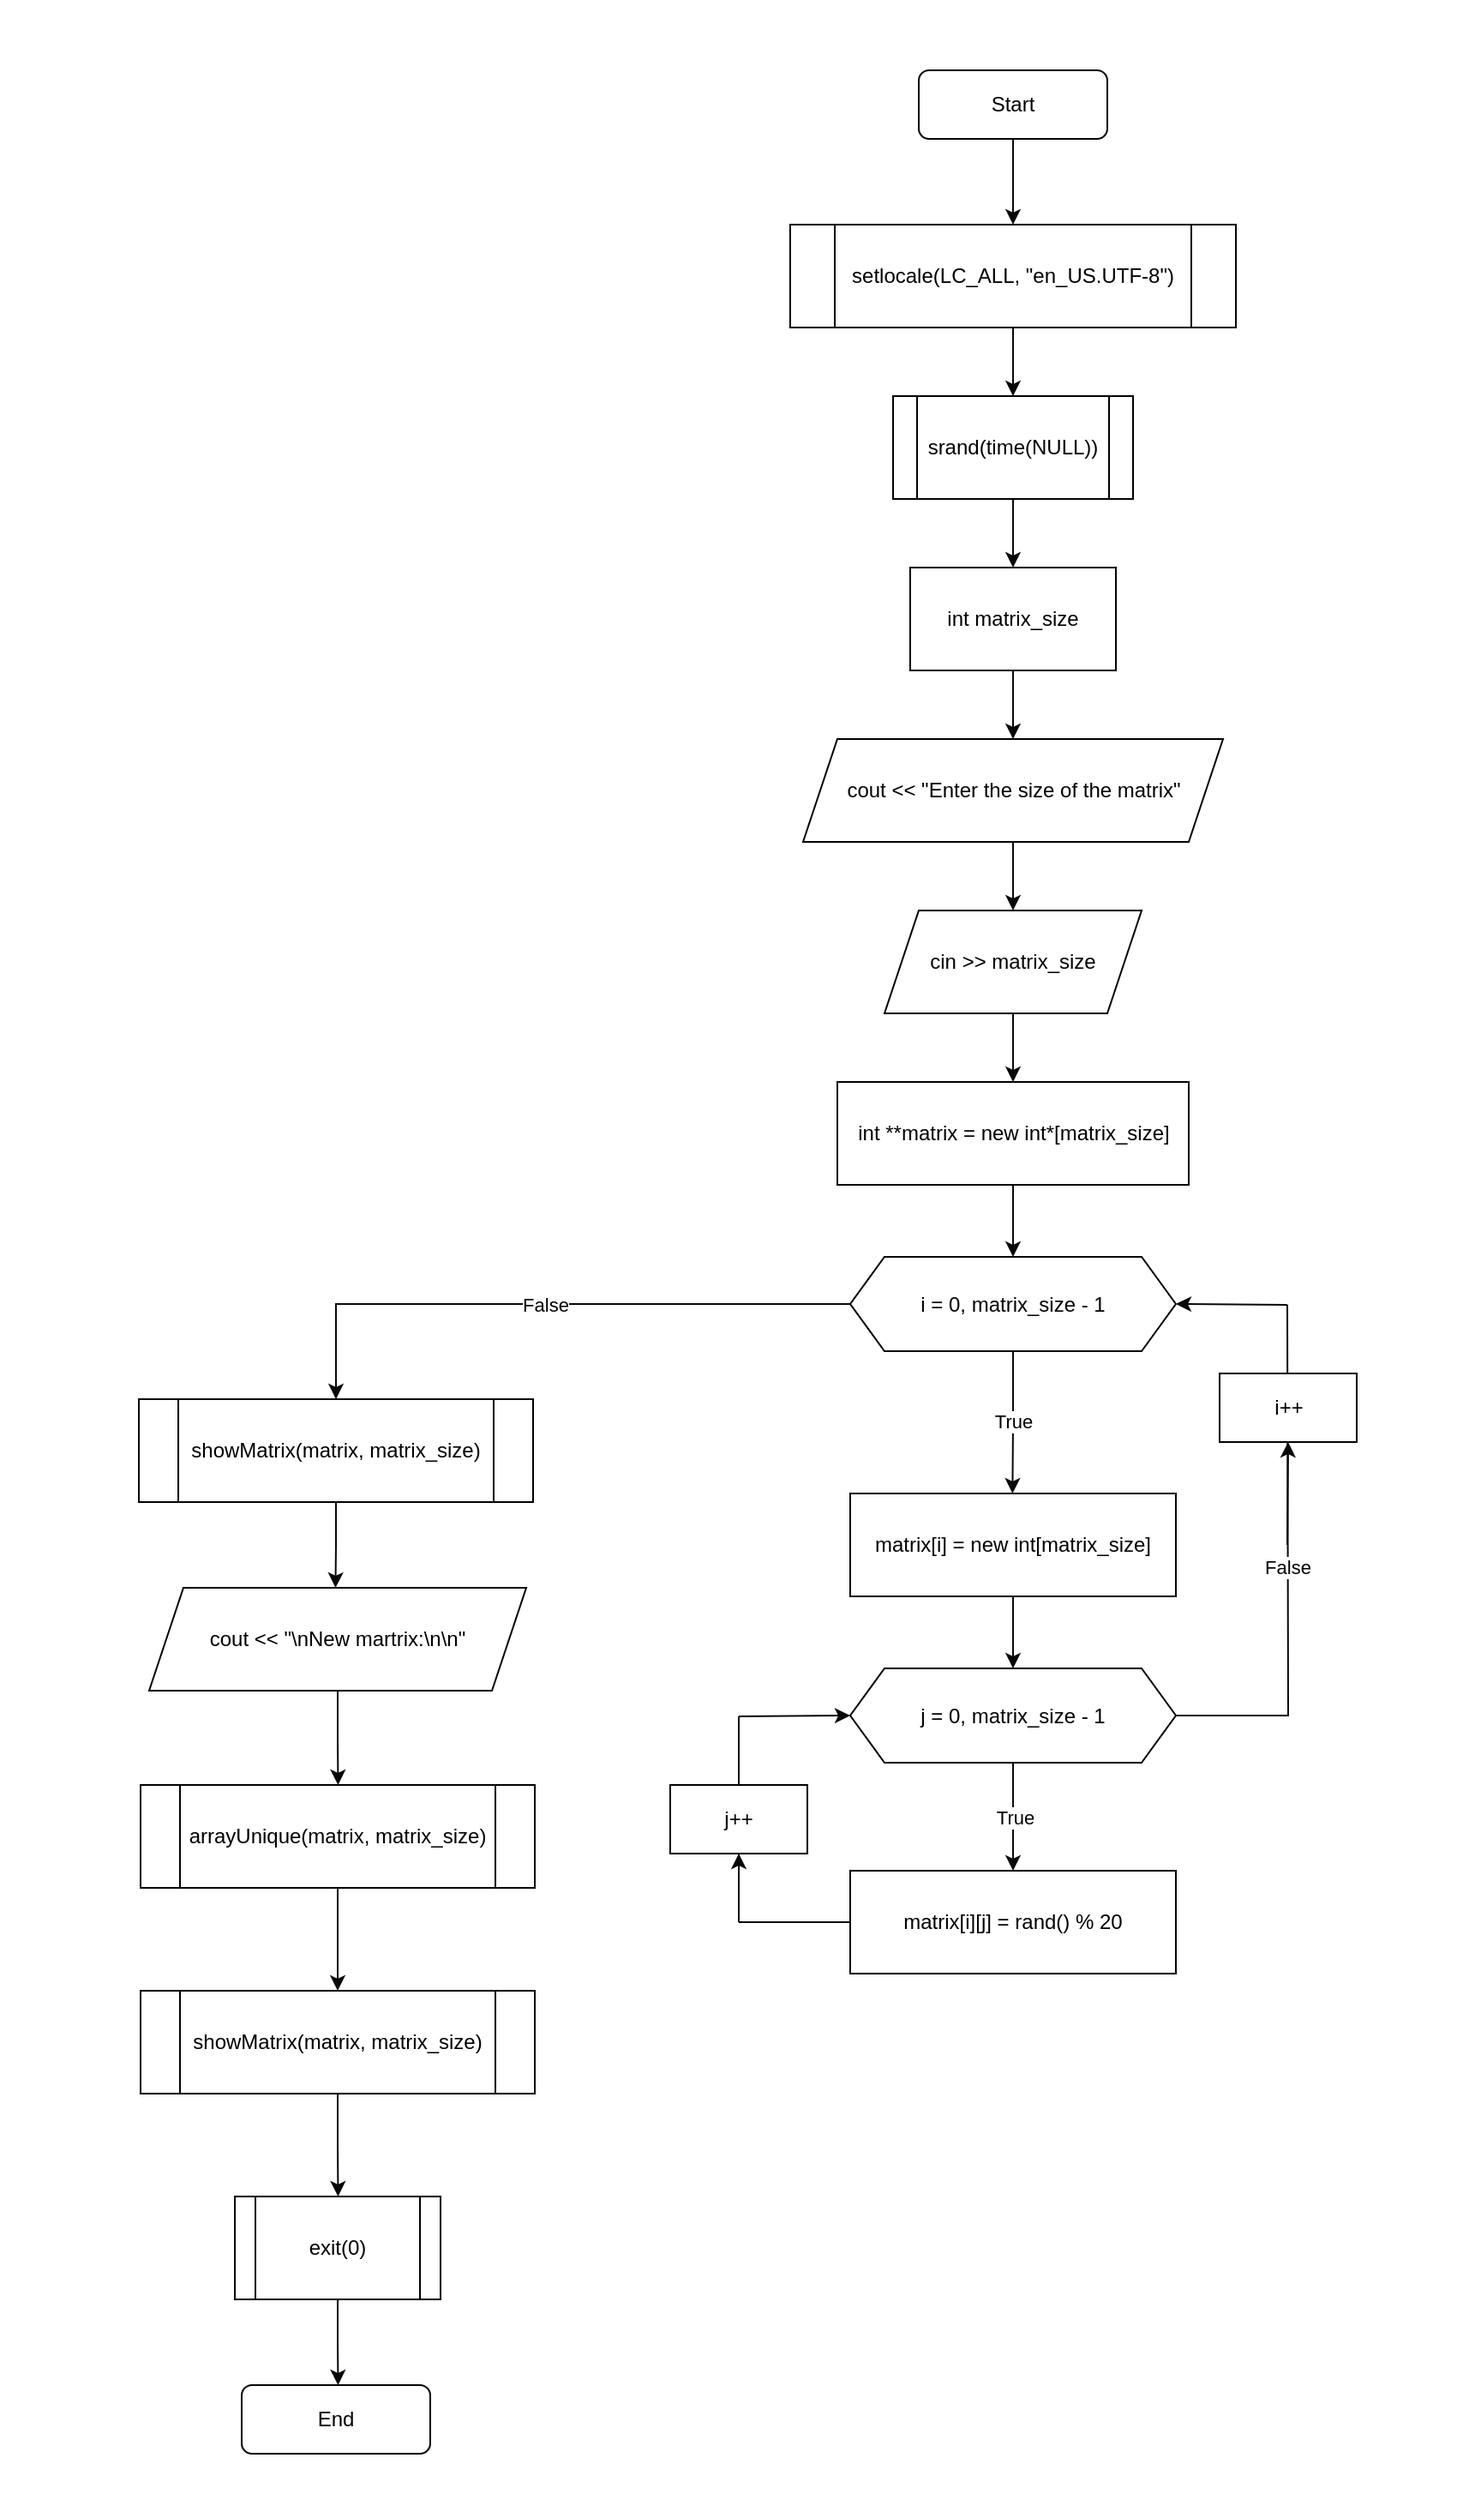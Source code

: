 <mxfile version="15.8.6" type="device"><diagram id="JRSvpDiW7h2PoCXboXVy" name="main"><mxGraphModel dx="2272" dy="1862" grid="1" gridSize="10" guides="1" tooltips="1" connect="1" arrows="1" fold="1" page="1" pageScale="1" pageWidth="850" pageHeight="1100" background="#FFFFFF" math="0" shadow="0"><root><mxCell id="JFkNUQo1AXeCRu9eKqTi-0"/><mxCell id="JFkNUQo1AXeCRu9eKqTi-1" parent="JFkNUQo1AXeCRu9eKqTi-0"/><mxCell id="h52Nm63Z-KgavrChe6wS-1" style="edgeStyle=orthogonalEdgeStyle;rounded=0;orthogonalLoop=1;jettySize=auto;html=1;endArrow=classic;endFill=1;targetPerimeterSpacing=0;strokeColor=#080808;" parent="JFkNUQo1AXeCRu9eKqTi-1" source="h52Nm63Z-KgavrChe6wS-0" edge="1"><mxGeometry relative="1" as="geometry"><mxPoint x="400" y="110" as="targetPoint"/></mxGeometry></mxCell><mxCell id="h52Nm63Z-KgavrChe6wS-0" value="Start" style="rounded=1;whiteSpace=wrap;html=1;fillColor=#FFFFFF;gradientColor=none;" parent="JFkNUQo1AXeCRu9eKqTi-1" vertex="1"><mxGeometry x="345" y="20" width="110" height="40" as="geometry"/></mxCell><mxCell id="h52Nm63Z-KgavrChe6wS-5" style="edgeStyle=orthogonalEdgeStyle;rounded=0;orthogonalLoop=1;jettySize=auto;html=1;endArrow=classic;endFill=1;targetPerimeterSpacing=0;strokeColor=#080808;" parent="JFkNUQo1AXeCRu9eKqTi-1" source="h52Nm63Z-KgavrChe6wS-4" target="h52Nm63Z-KgavrChe6wS-6" edge="1"><mxGeometry relative="1" as="geometry"><mxPoint x="400" y="220" as="targetPoint"/></mxGeometry></mxCell><mxCell id="h52Nm63Z-KgavrChe6wS-4" value="setlocale(LC_ALL, &quot;en_US.UTF-8&quot;)" style="shape=process;whiteSpace=wrap;html=1;backgroundOutline=1;rounded=0;fillColor=#FFFFFF;gradientColor=none;" parent="JFkNUQo1AXeCRu9eKqTi-1" vertex="1"><mxGeometry x="270" y="110" width="260" height="60" as="geometry"/></mxCell><mxCell id="h52Nm63Z-KgavrChe6wS-8" style="edgeStyle=orthogonalEdgeStyle;rounded=0;orthogonalLoop=1;jettySize=auto;html=1;entryX=0.5;entryY=0;entryDx=0;entryDy=0;endArrow=classic;endFill=1;targetPerimeterSpacing=0;strokeColor=#080808;" parent="JFkNUQo1AXeCRu9eKqTi-1" source="h52Nm63Z-KgavrChe6wS-6" target="h52Nm63Z-KgavrChe6wS-7" edge="1"><mxGeometry relative="1" as="geometry"/></mxCell><mxCell id="h52Nm63Z-KgavrChe6wS-6" value="srand(time(NULL))" style="shape=process;whiteSpace=wrap;html=1;backgroundOutline=1;rounded=0;fillColor=#FFFFFF;gradientColor=none;" parent="JFkNUQo1AXeCRu9eKqTi-1" vertex="1"><mxGeometry x="330" y="210" width="140" height="60" as="geometry"/></mxCell><mxCell id="h52Nm63Z-KgavrChe6wS-10" style="edgeStyle=orthogonalEdgeStyle;rounded=0;orthogonalLoop=1;jettySize=auto;html=1;exitX=0.5;exitY=1;exitDx=0;exitDy=0;entryX=0.5;entryY=0;entryDx=0;entryDy=0;endArrow=classic;endFill=1;targetPerimeterSpacing=0;strokeColor=#080808;" parent="JFkNUQo1AXeCRu9eKqTi-1" source="h52Nm63Z-KgavrChe6wS-7" target="h52Nm63Z-KgavrChe6wS-9" edge="1"><mxGeometry relative="1" as="geometry"/></mxCell><mxCell id="h52Nm63Z-KgavrChe6wS-7" value="int matrix_size" style="rounded=0;whiteSpace=wrap;html=1;fillColor=#FFFFFF;gradientColor=none;" parent="JFkNUQo1AXeCRu9eKqTi-1" vertex="1"><mxGeometry x="340" y="310" width="120" height="60" as="geometry"/></mxCell><mxCell id="h52Nm63Z-KgavrChe6wS-13" style="edgeStyle=orthogonalEdgeStyle;rounded=0;orthogonalLoop=1;jettySize=auto;html=1;exitX=0.5;exitY=1;exitDx=0;exitDy=0;entryX=0.5;entryY=0;entryDx=0;entryDy=0;endArrow=classic;endFill=1;targetPerimeterSpacing=0;strokeColor=#080808;" parent="JFkNUQo1AXeCRu9eKqTi-1" source="h52Nm63Z-KgavrChe6wS-9" target="h52Nm63Z-KgavrChe6wS-12" edge="1"><mxGeometry relative="1" as="geometry"/></mxCell><mxCell id="h52Nm63Z-KgavrChe6wS-9" value="cout &amp;lt;&amp;lt; &quot;Enter the size of the matrix&quot;" style="shape=parallelogram;perimeter=parallelogramPerimeter;whiteSpace=wrap;html=1;fixedSize=1;rounded=0;fillColor=#FFFFFF;gradientColor=none;" parent="JFkNUQo1AXeCRu9eKqTi-1" vertex="1"><mxGeometry x="277.5" y="410" width="245" height="60" as="geometry"/></mxCell><mxCell id="h52Nm63Z-KgavrChe6wS-14" style="edgeStyle=orthogonalEdgeStyle;rounded=0;orthogonalLoop=1;jettySize=auto;html=1;endArrow=classic;endFill=1;targetPerimeterSpacing=0;strokeColor=#080808;" parent="JFkNUQo1AXeCRu9eKqTi-1" source="h52Nm63Z-KgavrChe6wS-12" edge="1"><mxGeometry relative="1" as="geometry"><mxPoint x="400" y="610" as="targetPoint"/></mxGeometry></mxCell><mxCell id="h52Nm63Z-KgavrChe6wS-12" value="cin &amp;gt;&amp;gt; matrix_size" style="shape=parallelogram;perimeter=parallelogramPerimeter;whiteSpace=wrap;html=1;fixedSize=1;rounded=0;fillColor=#FFFFFF;gradientColor=none;" parent="JFkNUQo1AXeCRu9eKqTi-1" vertex="1"><mxGeometry x="325" y="510" width="150" height="60" as="geometry"/></mxCell><mxCell id="h52Nm63Z-KgavrChe6wS-17" style="edgeStyle=orthogonalEdgeStyle;rounded=0;orthogonalLoop=1;jettySize=auto;html=1;endArrow=classic;endFill=1;targetPerimeterSpacing=0;strokeColor=#080808;exitX=0.5;exitY=1;exitDx=0;exitDy=0;" parent="JFkNUQo1AXeCRu9eKqTi-1" source="h52Nm63Z-KgavrChe6wS-15" edge="1"><mxGeometry relative="1" as="geometry"><mxPoint x="400" y="712" as="targetPoint"/><mxPoint x="400" y="672" as="sourcePoint"/></mxGeometry></mxCell><mxCell id="h52Nm63Z-KgavrChe6wS-15" value="int **matrix = new int*[matrix_size]" style="rounded=0;whiteSpace=wrap;html=1;fillColor=#FFFFFF;gradientColor=none;" parent="JFkNUQo1AXeCRu9eKqTi-1" vertex="1"><mxGeometry x="297.5" y="610" width="205" height="60" as="geometry"/></mxCell><mxCell id="sp-TkK4F0KxlxCpEr0rW-1" value="False" style="edgeStyle=orthogonalEdgeStyle;rounded=0;orthogonalLoop=1;jettySize=auto;html=1;endArrow=classic;endFill=1;targetPerimeterSpacing=0;strokeColor=#080808;entryX=0.5;entryY=0;entryDx=0;entryDy=0;" parent="JFkNUQo1AXeCRu9eKqTi-1" source="sp-TkK4F0KxlxCpEr0rW-0" target="IPCznUzOQtN4m38qbtbx-5" edge="1"><mxGeometry relative="1" as="geometry"><mxPoint x="130" y="800" as="targetPoint"/></mxGeometry></mxCell><mxCell id="sp-TkK4F0KxlxCpEr0rW-2" value="True" style="edgeStyle=orthogonalEdgeStyle;rounded=0;orthogonalLoop=1;jettySize=auto;html=1;exitX=0.5;exitY=1;exitDx=0;exitDy=0;endArrow=classic;endFill=1;targetPerimeterSpacing=0;strokeColor=#080808;" parent="JFkNUQo1AXeCRu9eKqTi-1" source="sp-TkK4F0KxlxCpEr0rW-0" edge="1"><mxGeometry relative="1" as="geometry"><mxPoint x="399.69" y="850" as="targetPoint"/></mxGeometry></mxCell><mxCell id="sp-TkK4F0KxlxCpEr0rW-0" value="&lt;span&gt;i = 0, matrix_size - 1&lt;/span&gt;" style="shape=hexagon;perimeter=hexagonPerimeter2;whiteSpace=wrap;html=1;fixedSize=1;rounded=0;fillColor=#FFFFFF;gradientColor=none;" parent="JFkNUQo1AXeCRu9eKqTi-1" vertex="1"><mxGeometry x="305" y="712" width="190" height="55" as="geometry"/></mxCell><mxCell id="sp-TkK4F0KxlxCpEr0rW-4" style="edgeStyle=orthogonalEdgeStyle;rounded=0;orthogonalLoop=1;jettySize=auto;html=1;endArrow=classic;endFill=1;targetPerimeterSpacing=0;strokeColor=#080808;" parent="JFkNUQo1AXeCRu9eKqTi-1" source="sp-TkK4F0KxlxCpEr0rW-3" edge="1"><mxGeometry relative="1" as="geometry"><mxPoint x="400" y="952" as="targetPoint"/><mxPoint x="400" y="912" as="sourcePoint"/></mxGeometry></mxCell><mxCell id="sp-TkK4F0KxlxCpEr0rW-3" value="matrix[i] = new int[matrix_size]" style="rounded=0;whiteSpace=wrap;html=1;fillColor=#FFFFFF;gradientColor=none;" parent="JFkNUQo1AXeCRu9eKqTi-1" vertex="1"><mxGeometry x="305" y="850" width="190" height="60" as="geometry"/></mxCell><mxCell id="sp-TkK4F0KxlxCpEr0rW-6" value="False" style="edgeStyle=orthogonalEdgeStyle;rounded=0;orthogonalLoop=1;jettySize=auto;html=1;endArrow=none;endFill=0;targetPerimeterSpacing=0;strokeColor=#080808;" parent="JFkNUQo1AXeCRu9eKqTi-1" source="sp-TkK4F0KxlxCpEr0rW-5" edge="1"><mxGeometry relative="1" as="geometry"><mxPoint x="560" y="740" as="targetPoint"/></mxGeometry></mxCell><mxCell id="sp-TkK4F0KxlxCpEr0rW-7" value="True" style="edgeStyle=orthogonalEdgeStyle;rounded=0;orthogonalLoop=1;jettySize=auto;html=1;exitX=0.5;exitY=1;exitDx=0;exitDy=0;endArrow=classic;endFill=1;targetPerimeterSpacing=0;strokeColor=#080808;" parent="JFkNUQo1AXeCRu9eKqTi-1" source="sp-TkK4F0KxlxCpEr0rW-5" edge="1"><mxGeometry relative="1" as="geometry"><mxPoint x="400" y="1070" as="targetPoint"/></mxGeometry></mxCell><mxCell id="sp-TkK4F0KxlxCpEr0rW-5" value="&lt;span&gt;j = 0, matrix_size - 1&lt;/span&gt;" style="shape=hexagon;perimeter=hexagonPerimeter2;whiteSpace=wrap;html=1;fixedSize=1;rounded=0;fillColor=#FFFFFF;gradientColor=none;" parent="JFkNUQo1AXeCRu9eKqTi-1" vertex="1"><mxGeometry x="305" y="952" width="190" height="55" as="geometry"/></mxCell><mxCell id="sp-TkK4F0KxlxCpEr0rW-9" style="edgeStyle=orthogonalEdgeStyle;rounded=0;orthogonalLoop=1;jettySize=auto;html=1;endArrow=none;endFill=0;targetPerimeterSpacing=0;strokeColor=#080808;" parent="JFkNUQo1AXeCRu9eKqTi-1" source="sp-TkK4F0KxlxCpEr0rW-8" edge="1"><mxGeometry relative="1" as="geometry"><mxPoint x="240" y="1100" as="targetPoint"/></mxGeometry></mxCell><mxCell id="sp-TkK4F0KxlxCpEr0rW-8" value="matrix[i][j] = rand() % 20" style="rounded=0;whiteSpace=wrap;html=1;fillColor=#FFFFFF;gradientColor=none;" parent="JFkNUQo1AXeCRu9eKqTi-1" vertex="1"><mxGeometry x="305" y="1070" width="190" height="60" as="geometry"/></mxCell><mxCell id="sp-TkK4F0KxlxCpEr0rW-10" value="" style="endArrow=none;html=1;rounded=0;targetPerimeterSpacing=0;strokeColor=#080808;" parent="JFkNUQo1AXeCRu9eKqTi-1" edge="1"><mxGeometry width="50" height="50" relative="1" as="geometry"><mxPoint x="240" y="1100" as="sourcePoint"/><mxPoint x="240" y="980" as="targetPoint"/></mxGeometry></mxCell><mxCell id="sp-TkK4F0KxlxCpEr0rW-11" value="" style="endArrow=classic;html=1;rounded=0;targetPerimeterSpacing=0;strokeColor=#080808;entryX=0;entryY=0.5;entryDx=0;entryDy=0;" parent="JFkNUQo1AXeCRu9eKqTi-1" target="sp-TkK4F0KxlxCpEr0rW-5" edge="1"><mxGeometry width="50" height="50" relative="1" as="geometry"><mxPoint x="240" y="980" as="sourcePoint"/><mxPoint x="170" y="970" as="targetPoint"/></mxGeometry></mxCell><mxCell id="IPCznUzOQtN4m38qbtbx-0" value="j++" style="rounded=0;whiteSpace=wrap;html=1;fillColor=#FFFFFF;gradientColor=none;" parent="JFkNUQo1AXeCRu9eKqTi-1" vertex="1"><mxGeometry x="200" y="1020" width="80" height="40" as="geometry"/></mxCell><mxCell id="IPCznUzOQtN4m38qbtbx-1" value="" style="endArrow=classic;html=1;rounded=0;targetPerimeterSpacing=0;strokeColor=#080808;entryX=0.5;entryY=1;entryDx=0;entryDy=0;" parent="JFkNUQo1AXeCRu9eKqTi-1" target="IPCznUzOQtN4m38qbtbx-0" edge="1"><mxGeometry width="50" height="50" relative="1" as="geometry"><mxPoint x="240" y="1100" as="sourcePoint"/><mxPoint x="130" y="1110" as="targetPoint"/></mxGeometry></mxCell><mxCell id="IPCznUzOQtN4m38qbtbx-2" value="" style="endArrow=classic;html=1;rounded=0;targetPerimeterSpacing=0;strokeColor=#080808;entryX=1;entryY=0.5;entryDx=0;entryDy=0;" parent="JFkNUQo1AXeCRu9eKqTi-1" target="sp-TkK4F0KxlxCpEr0rW-0" edge="1"><mxGeometry width="50" height="50" relative="1" as="geometry"><mxPoint x="560" y="740" as="sourcePoint"/><mxPoint x="620" y="670" as="targetPoint"/></mxGeometry></mxCell><mxCell id="IPCznUzOQtN4m38qbtbx-3" value="i++" style="rounded=0;whiteSpace=wrap;html=1;fillColor=#FFFFFF;gradientColor=none;" parent="JFkNUQo1AXeCRu9eKqTi-1" vertex="1"><mxGeometry x="520.5" y="780" width="80" height="40" as="geometry"/></mxCell><mxCell id="IPCznUzOQtN4m38qbtbx-4" value="" style="endArrow=classic;html=1;rounded=0;targetPerimeterSpacing=0;strokeColor=#080808;entryX=0.5;entryY=1;entryDx=0;entryDy=0;" parent="JFkNUQo1AXeCRu9eKqTi-1" target="IPCznUzOQtN4m38qbtbx-3" edge="1"><mxGeometry width="50" height="50" relative="1" as="geometry"><mxPoint x="560" y="880" as="sourcePoint"/><mxPoint x="610" y="830" as="targetPoint"/></mxGeometry></mxCell><mxCell id="IPCznUzOQtN4m38qbtbx-6" style="edgeStyle=orthogonalEdgeStyle;rounded=0;orthogonalLoop=1;jettySize=auto;html=1;exitX=0.5;exitY=1;exitDx=0;exitDy=0;endArrow=classic;endFill=1;targetPerimeterSpacing=0;strokeColor=#080808;" parent="JFkNUQo1AXeCRu9eKqTi-1" source="IPCznUzOQtN4m38qbtbx-5" edge="1"><mxGeometry relative="1" as="geometry"><mxPoint x="4.724" y="905" as="targetPoint"/></mxGeometry></mxCell><mxCell id="IPCznUzOQtN4m38qbtbx-5" value="showMatrix(matrix, matrix_size)" style="shape=process;whiteSpace=wrap;html=1;backgroundOutline=1;rounded=0;fillColor=#FFFFFF;gradientColor=none;" parent="JFkNUQo1AXeCRu9eKqTi-1" vertex="1"><mxGeometry x="-110" y="795" width="230" height="60" as="geometry"/></mxCell><mxCell id="IPCznUzOQtN4m38qbtbx-9" style="edgeStyle=orthogonalEdgeStyle;rounded=0;orthogonalLoop=1;jettySize=auto;html=1;exitX=0.5;exitY=1;exitDx=0;exitDy=0;endArrow=classic;endFill=1;targetPerimeterSpacing=0;strokeColor=#080808;" parent="JFkNUQo1AXeCRu9eKqTi-1" source="IPCznUzOQtN4m38qbtbx-7" edge="1"><mxGeometry relative="1" as="geometry"><mxPoint x="6.241" y="1020" as="targetPoint"/></mxGeometry></mxCell><mxCell id="IPCznUzOQtN4m38qbtbx-7" value="cout &amp;lt;&amp;lt; &quot;\nNew martrix:\n\n&quot;" style="shape=parallelogram;perimeter=parallelogramPerimeter;whiteSpace=wrap;html=1;fixedSize=1;rounded=0;fillColor=#FFFFFF;gradientColor=none;" parent="JFkNUQo1AXeCRu9eKqTi-1" vertex="1"><mxGeometry x="-104" y="905" width="220" height="60" as="geometry"/></mxCell><mxCell id="IPCznUzOQtN4m38qbtbx-13" style="edgeStyle=orthogonalEdgeStyle;rounded=0;orthogonalLoop=1;jettySize=auto;html=1;exitX=0.5;exitY=1;exitDx=0;exitDy=0;endArrow=classic;endFill=1;targetPerimeterSpacing=0;strokeColor=#080808;" parent="JFkNUQo1AXeCRu9eKqTi-1" source="IPCznUzOQtN4m38qbtbx-11" target="IPCznUzOQtN4m38qbtbx-12" edge="1"><mxGeometry relative="1" as="geometry"/></mxCell><mxCell id="IPCznUzOQtN4m38qbtbx-11" value="arrayUnique(matrix, matrix_size)" style="shape=process;whiteSpace=wrap;html=1;backgroundOutline=1;rounded=0;fillColor=#FFFFFF;gradientColor=none;" parent="JFkNUQo1AXeCRu9eKqTi-1" vertex="1"><mxGeometry x="-109" y="1020" width="230" height="60" as="geometry"/></mxCell><mxCell id="IPCznUzOQtN4m38qbtbx-14" style="edgeStyle=orthogonalEdgeStyle;rounded=0;orthogonalLoop=1;jettySize=auto;html=1;exitX=0.5;exitY=1;exitDx=0;exitDy=0;endArrow=classic;endFill=1;targetPerimeterSpacing=0;strokeColor=#080808;" parent="JFkNUQo1AXeCRu9eKqTi-1" source="IPCznUzOQtN4m38qbtbx-12" edge="1"><mxGeometry relative="1" as="geometry"><mxPoint x="6.241" y="1260" as="targetPoint"/></mxGeometry></mxCell><mxCell id="IPCznUzOQtN4m38qbtbx-12" value="showMatrix(matrix, matrix_size)" style="shape=process;whiteSpace=wrap;html=1;backgroundOutline=1;rounded=0;fillColor=#FFFFFF;gradientColor=none;" parent="JFkNUQo1AXeCRu9eKqTi-1" vertex="1"><mxGeometry x="-109" y="1140" width="230" height="60" as="geometry"/></mxCell><mxCell id="IPCznUzOQtN4m38qbtbx-17" style="edgeStyle=orthogonalEdgeStyle;rounded=0;orthogonalLoop=1;jettySize=auto;html=1;exitX=0.5;exitY=1;exitDx=0;exitDy=0;endArrow=classic;endFill=1;targetPerimeterSpacing=0;strokeColor=#080808;" parent="JFkNUQo1AXeCRu9eKqTi-1" source="IPCznUzOQtN4m38qbtbx-16" edge="1"><mxGeometry relative="1" as="geometry"><mxPoint x="6.241" y="1370" as="targetPoint"/></mxGeometry></mxCell><mxCell id="IPCznUzOQtN4m38qbtbx-16" value="exit(0)" style="shape=process;whiteSpace=wrap;html=1;backgroundOutline=1;rounded=0;fillColor=#FFFFFF;gradientColor=none;" parent="JFkNUQo1AXeCRu9eKqTi-1" vertex="1"><mxGeometry x="-54" y="1260" width="120" height="60" as="geometry"/></mxCell><mxCell id="IPCznUzOQtN4m38qbtbx-18" value="End" style="rounded=1;whiteSpace=wrap;html=1;fillColor=#FFFFFF;gradientColor=none;" parent="JFkNUQo1AXeCRu9eKqTi-1" vertex="1"><mxGeometry x="-50" y="1370" width="110" height="40" as="geometry"/></mxCell><mxCell id="wpBJdWGSKSW_8qKI1Uga-0" value="" style="endArrow=none;dashed=1;html=1;dashPattern=1 3;strokeWidth=2;rounded=0;strokeColor=#FFFFFF;" parent="JFkNUQo1AXeCRu9eKqTi-1" edge="1"><mxGeometry width="50" height="50" relative="1" as="geometry"><mxPoint x="-190" y="1434" as="sourcePoint"/><mxPoint x="-140" y="-20" as="targetPoint"/></mxGeometry></mxCell><mxCell id="wpBJdWGSKSW_8qKI1Uga-2" value="" style="endArrow=none;dashed=1;html=1;dashPattern=1 3;strokeWidth=2;rounded=0;strokeColor=#FFFFFF;" parent="JFkNUQo1AXeCRu9eKqTi-1" edge="1"><mxGeometry width="50" height="50" relative="1" as="geometry"><mxPoint x="610" y="1420" as="sourcePoint"/><mxPoint x="670" y="-10" as="targetPoint"/></mxGeometry></mxCell></root></mxGraphModel></diagram></mxfile>